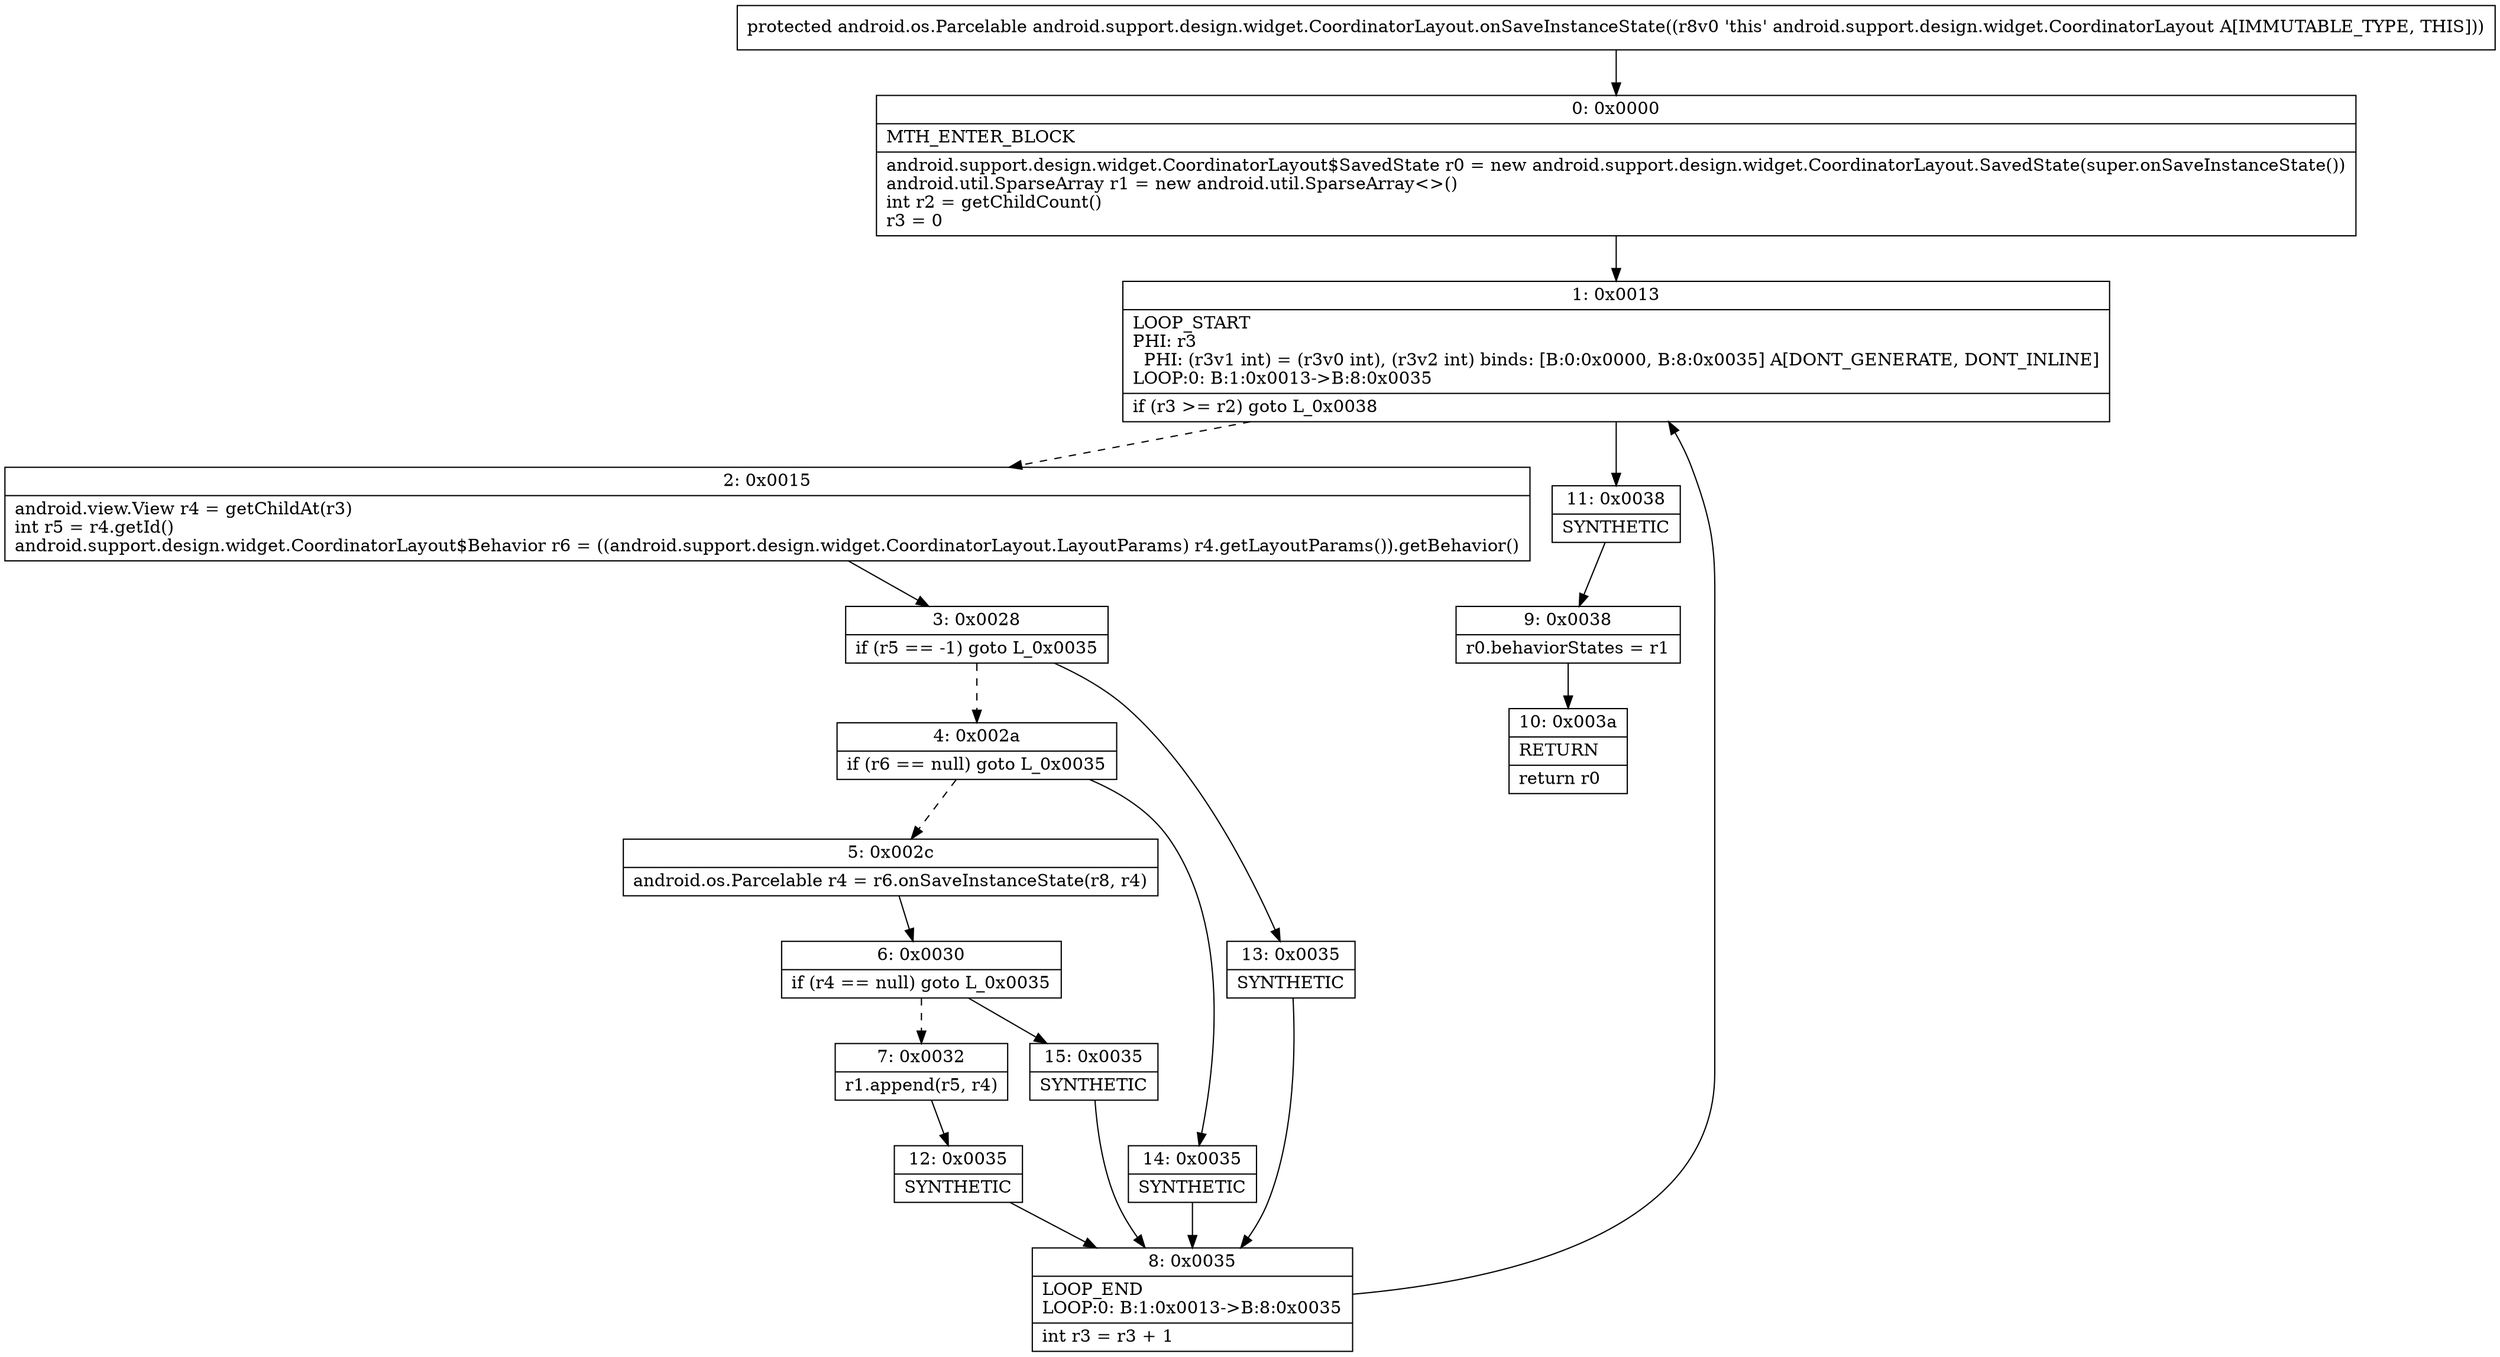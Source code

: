 digraph "CFG forandroid.support.design.widget.CoordinatorLayout.onSaveInstanceState()Landroid\/os\/Parcelable;" {
Node_0 [shape=record,label="{0\:\ 0x0000|MTH_ENTER_BLOCK\l|android.support.design.widget.CoordinatorLayout$SavedState r0 = new android.support.design.widget.CoordinatorLayout.SavedState(super.onSaveInstanceState())\landroid.util.SparseArray r1 = new android.util.SparseArray\<\>()\lint r2 = getChildCount()\lr3 = 0\l}"];
Node_1 [shape=record,label="{1\:\ 0x0013|LOOP_START\lPHI: r3 \l  PHI: (r3v1 int) = (r3v0 int), (r3v2 int) binds: [B:0:0x0000, B:8:0x0035] A[DONT_GENERATE, DONT_INLINE]\lLOOP:0: B:1:0x0013\-\>B:8:0x0035\l|if (r3 \>= r2) goto L_0x0038\l}"];
Node_2 [shape=record,label="{2\:\ 0x0015|android.view.View r4 = getChildAt(r3)\lint r5 = r4.getId()\landroid.support.design.widget.CoordinatorLayout$Behavior r6 = ((android.support.design.widget.CoordinatorLayout.LayoutParams) r4.getLayoutParams()).getBehavior()\l}"];
Node_3 [shape=record,label="{3\:\ 0x0028|if (r5 == \-1) goto L_0x0035\l}"];
Node_4 [shape=record,label="{4\:\ 0x002a|if (r6 == null) goto L_0x0035\l}"];
Node_5 [shape=record,label="{5\:\ 0x002c|android.os.Parcelable r4 = r6.onSaveInstanceState(r8, r4)\l}"];
Node_6 [shape=record,label="{6\:\ 0x0030|if (r4 == null) goto L_0x0035\l}"];
Node_7 [shape=record,label="{7\:\ 0x0032|r1.append(r5, r4)\l}"];
Node_8 [shape=record,label="{8\:\ 0x0035|LOOP_END\lLOOP:0: B:1:0x0013\-\>B:8:0x0035\l|int r3 = r3 + 1\l}"];
Node_9 [shape=record,label="{9\:\ 0x0038|r0.behaviorStates = r1\l}"];
Node_10 [shape=record,label="{10\:\ 0x003a|RETURN\l|return r0\l}"];
Node_11 [shape=record,label="{11\:\ 0x0038|SYNTHETIC\l}"];
Node_12 [shape=record,label="{12\:\ 0x0035|SYNTHETIC\l}"];
Node_13 [shape=record,label="{13\:\ 0x0035|SYNTHETIC\l}"];
Node_14 [shape=record,label="{14\:\ 0x0035|SYNTHETIC\l}"];
Node_15 [shape=record,label="{15\:\ 0x0035|SYNTHETIC\l}"];
MethodNode[shape=record,label="{protected android.os.Parcelable android.support.design.widget.CoordinatorLayout.onSaveInstanceState((r8v0 'this' android.support.design.widget.CoordinatorLayout A[IMMUTABLE_TYPE, THIS])) }"];
MethodNode -> Node_0;
Node_0 -> Node_1;
Node_1 -> Node_2[style=dashed];
Node_1 -> Node_11;
Node_2 -> Node_3;
Node_3 -> Node_4[style=dashed];
Node_3 -> Node_13;
Node_4 -> Node_5[style=dashed];
Node_4 -> Node_14;
Node_5 -> Node_6;
Node_6 -> Node_7[style=dashed];
Node_6 -> Node_15;
Node_7 -> Node_12;
Node_8 -> Node_1;
Node_9 -> Node_10;
Node_11 -> Node_9;
Node_12 -> Node_8;
Node_13 -> Node_8;
Node_14 -> Node_8;
Node_15 -> Node_8;
}

